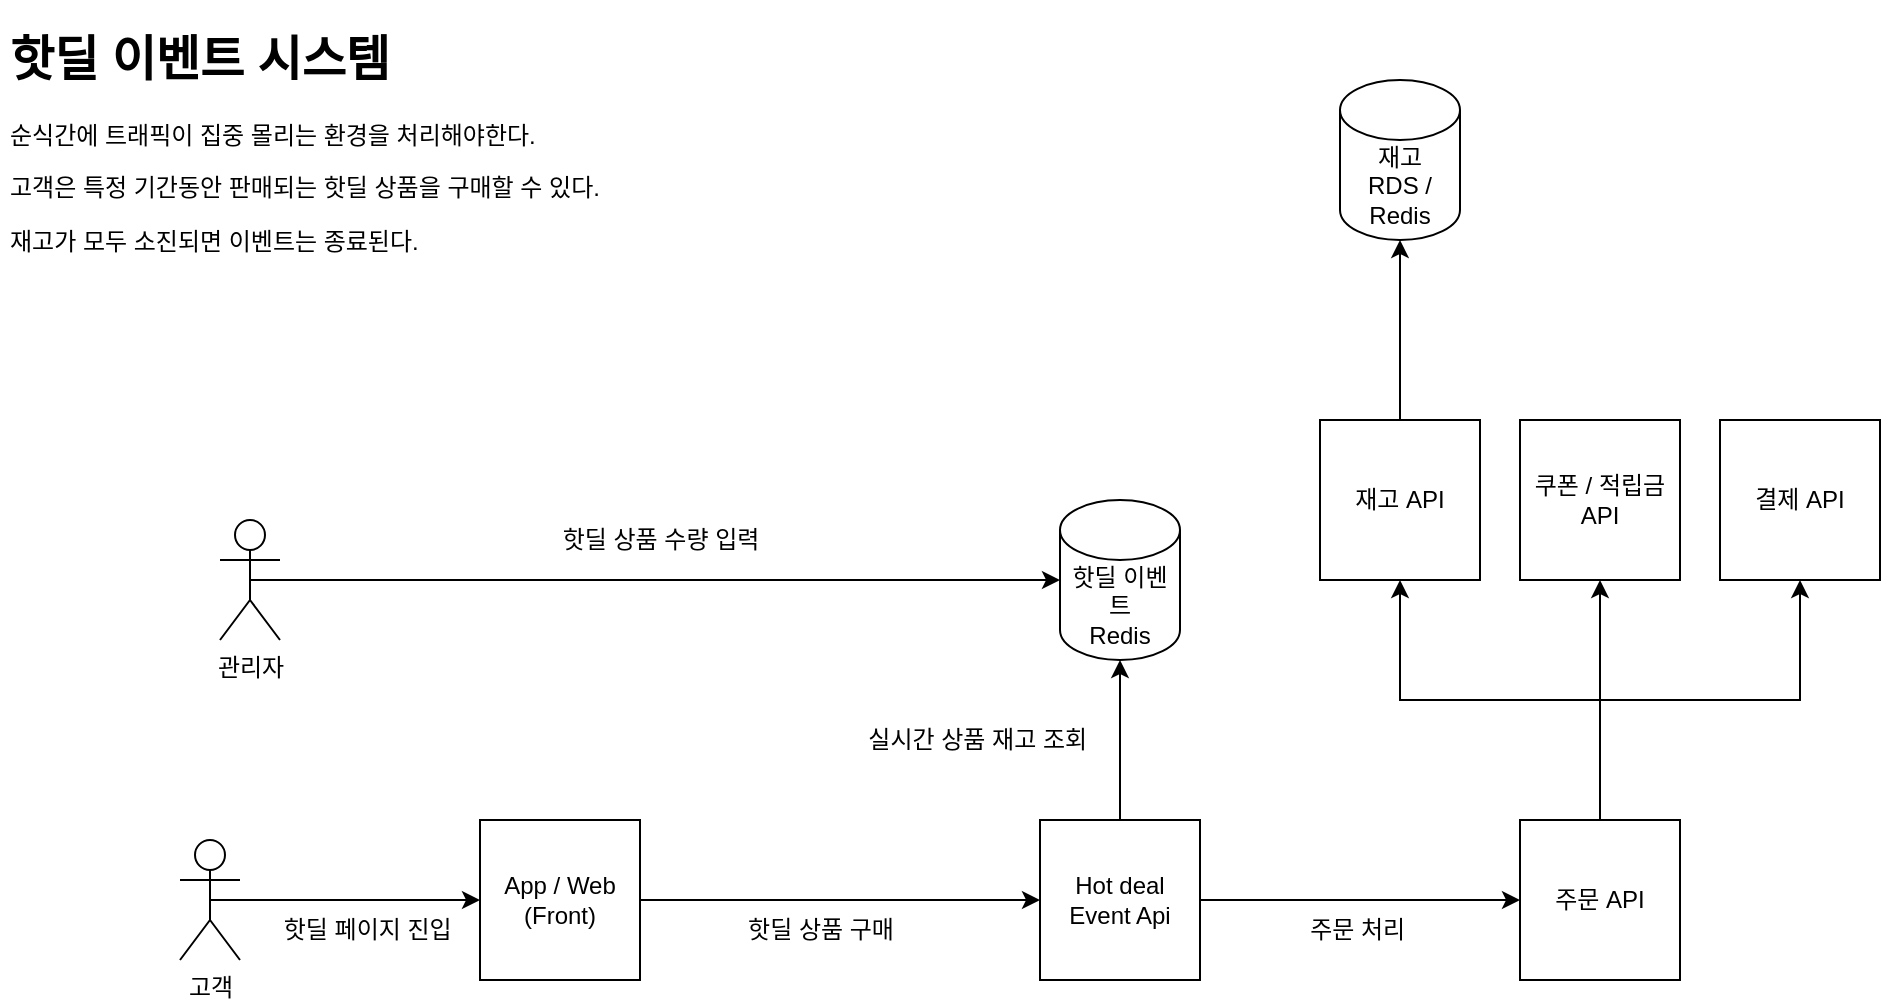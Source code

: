 <mxfile version="21.0.8" type="github">
  <diagram name="페이지-1" id="THUsOuR64LjgHG88BtPO">
    <mxGraphModel dx="1242" dy="703" grid="1" gridSize="10" guides="1" tooltips="1" connect="1" arrows="1" fold="1" page="1" pageScale="1" pageWidth="827" pageHeight="1169" math="0" shadow="0">
      <root>
        <mxCell id="0" />
        <mxCell id="1" parent="0" />
        <mxCell id="NrB0Wtn4uWU9AvgZ2HFs-1" value="&lt;h1&gt;핫딜 이벤트 시스템&lt;/h1&gt;&lt;p&gt;순식간에 트래픽이 집중 몰리는 환경을 처리해야한다.&lt;/p&gt;&lt;p&gt;고객은 특정 기간동안 판매되는 핫딜 상품을 구매할 수 있다.&lt;/p&gt;&lt;p&gt;재고가 모두 소진되면 이벤트는 종료된다.&lt;/p&gt;&lt;p&gt;&lt;br&gt;&lt;/p&gt;" style="text;html=1;strokeColor=none;fillColor=none;spacing=5;spacingTop=-20;whiteSpace=wrap;overflow=hidden;rounded=0;" vertex="1" parent="1">
          <mxGeometry x="120" y="120" width="340" height="150" as="geometry" />
        </mxCell>
        <mxCell id="NrB0Wtn4uWU9AvgZ2HFs-4" style="edgeStyle=orthogonalEdgeStyle;rounded=0;orthogonalLoop=1;jettySize=auto;html=1;exitX=0.5;exitY=0.5;exitDx=0;exitDy=0;exitPerimeter=0;entryX=0;entryY=0.5;entryDx=0;entryDy=0;" edge="1" parent="1" source="NrB0Wtn4uWU9AvgZ2HFs-2" target="NrB0Wtn4uWU9AvgZ2HFs-3">
          <mxGeometry relative="1" as="geometry" />
        </mxCell>
        <mxCell id="NrB0Wtn4uWU9AvgZ2HFs-2" value="고객" style="shape=umlActor;verticalLabelPosition=bottom;verticalAlign=top;html=1;outlineConnect=0;" vertex="1" parent="1">
          <mxGeometry x="210" y="530" width="30" height="60" as="geometry" />
        </mxCell>
        <mxCell id="NrB0Wtn4uWU9AvgZ2HFs-6" style="edgeStyle=orthogonalEdgeStyle;rounded=0;orthogonalLoop=1;jettySize=auto;html=1;exitX=1;exitY=0.5;exitDx=0;exitDy=0;entryX=0;entryY=0.5;entryDx=0;entryDy=0;" edge="1" parent="1" source="NrB0Wtn4uWU9AvgZ2HFs-3" target="NrB0Wtn4uWU9AvgZ2HFs-5">
          <mxGeometry relative="1" as="geometry" />
        </mxCell>
        <mxCell id="NrB0Wtn4uWU9AvgZ2HFs-3" value="App / Web&lt;br&gt;(Front)" style="whiteSpace=wrap;html=1;aspect=fixed;" vertex="1" parent="1">
          <mxGeometry x="360" y="520" width="80" height="80" as="geometry" />
        </mxCell>
        <mxCell id="NrB0Wtn4uWU9AvgZ2HFs-8" style="edgeStyle=orthogonalEdgeStyle;rounded=0;orthogonalLoop=1;jettySize=auto;html=1;exitX=0.5;exitY=0;exitDx=0;exitDy=0;entryX=0.5;entryY=1;entryDx=0;entryDy=0;entryPerimeter=0;" edge="1" parent="1" source="NrB0Wtn4uWU9AvgZ2HFs-5" target="NrB0Wtn4uWU9AvgZ2HFs-7">
          <mxGeometry relative="1" as="geometry" />
        </mxCell>
        <mxCell id="NrB0Wtn4uWU9AvgZ2HFs-14" style="edgeStyle=orthogonalEdgeStyle;rounded=0;orthogonalLoop=1;jettySize=auto;html=1;exitX=1;exitY=0.5;exitDx=0;exitDy=0;entryX=0;entryY=0.5;entryDx=0;entryDy=0;" edge="1" parent="1" source="NrB0Wtn4uWU9AvgZ2HFs-5" target="NrB0Wtn4uWU9AvgZ2HFs-13">
          <mxGeometry relative="1" as="geometry" />
        </mxCell>
        <mxCell id="NrB0Wtn4uWU9AvgZ2HFs-5" value="Hot deal Event Api" style="whiteSpace=wrap;html=1;aspect=fixed;" vertex="1" parent="1">
          <mxGeometry x="640" y="520" width="80" height="80" as="geometry" />
        </mxCell>
        <mxCell id="NrB0Wtn4uWU9AvgZ2HFs-7" value="핫딜 이벤트&lt;br&gt;Redis" style="shape=cylinder3;whiteSpace=wrap;html=1;boundedLbl=1;backgroundOutline=1;size=15;" vertex="1" parent="1">
          <mxGeometry x="650" y="360" width="60" height="80" as="geometry" />
        </mxCell>
        <mxCell id="NrB0Wtn4uWU9AvgZ2HFs-9" value="실시간 상품 재고 조회&amp;nbsp;" style="text;html=1;align=center;verticalAlign=middle;resizable=0;points=[];autosize=1;strokeColor=none;fillColor=none;" vertex="1" parent="1">
          <mxGeometry x="540" y="465" width="140" height="30" as="geometry" />
        </mxCell>
        <mxCell id="NrB0Wtn4uWU9AvgZ2HFs-10" value="핫딜 페이지 진입&amp;nbsp;" style="text;html=1;align=center;verticalAlign=middle;resizable=0;points=[];autosize=1;strokeColor=none;fillColor=none;" vertex="1" parent="1">
          <mxGeometry x="250" y="560" width="110" height="30" as="geometry" />
        </mxCell>
        <mxCell id="NrB0Wtn4uWU9AvgZ2HFs-11" value="핫딜 상품 구매" style="text;html=1;align=center;verticalAlign=middle;resizable=0;points=[];autosize=1;strokeColor=none;fillColor=none;" vertex="1" parent="1">
          <mxGeometry x="480" y="560" width="100" height="30" as="geometry" />
        </mxCell>
        <mxCell id="NrB0Wtn4uWU9AvgZ2HFs-18" style="edgeStyle=orthogonalEdgeStyle;rounded=0;orthogonalLoop=1;jettySize=auto;html=1;exitX=0.5;exitY=0;exitDx=0;exitDy=0;entryX=0.5;entryY=1;entryDx=0;entryDy=0;" edge="1" parent="1" source="NrB0Wtn4uWU9AvgZ2HFs-13" target="NrB0Wtn4uWU9AvgZ2HFs-15">
          <mxGeometry relative="1" as="geometry" />
        </mxCell>
        <mxCell id="NrB0Wtn4uWU9AvgZ2HFs-19" style="edgeStyle=orthogonalEdgeStyle;rounded=0;orthogonalLoop=1;jettySize=auto;html=1;exitX=0.5;exitY=0;exitDx=0;exitDy=0;entryX=0.5;entryY=1;entryDx=0;entryDy=0;" edge="1" parent="1" source="NrB0Wtn4uWU9AvgZ2HFs-13" target="NrB0Wtn4uWU9AvgZ2HFs-16">
          <mxGeometry relative="1" as="geometry" />
        </mxCell>
        <mxCell id="NrB0Wtn4uWU9AvgZ2HFs-20" style="edgeStyle=orthogonalEdgeStyle;rounded=0;orthogonalLoop=1;jettySize=auto;html=1;exitX=0.5;exitY=0;exitDx=0;exitDy=0;entryX=0.5;entryY=1;entryDx=0;entryDy=0;" edge="1" parent="1" source="NrB0Wtn4uWU9AvgZ2HFs-13" target="NrB0Wtn4uWU9AvgZ2HFs-17">
          <mxGeometry relative="1" as="geometry" />
        </mxCell>
        <mxCell id="NrB0Wtn4uWU9AvgZ2HFs-13" value="주문 API" style="whiteSpace=wrap;html=1;aspect=fixed;" vertex="1" parent="1">
          <mxGeometry x="880" y="520" width="80" height="80" as="geometry" />
        </mxCell>
        <mxCell id="NrB0Wtn4uWU9AvgZ2HFs-27" style="edgeStyle=orthogonalEdgeStyle;rounded=0;orthogonalLoop=1;jettySize=auto;html=1;exitX=0.5;exitY=0;exitDx=0;exitDy=0;entryX=0.5;entryY=1;entryDx=0;entryDy=0;entryPerimeter=0;" edge="1" parent="1" source="NrB0Wtn4uWU9AvgZ2HFs-15" target="NrB0Wtn4uWU9AvgZ2HFs-26">
          <mxGeometry relative="1" as="geometry" />
        </mxCell>
        <mxCell id="NrB0Wtn4uWU9AvgZ2HFs-15" value="재고 API" style="whiteSpace=wrap;html=1;aspect=fixed;" vertex="1" parent="1">
          <mxGeometry x="780" y="320" width="80" height="80" as="geometry" />
        </mxCell>
        <mxCell id="NrB0Wtn4uWU9AvgZ2HFs-16" value="쿠폰 / 적립금API" style="whiteSpace=wrap;html=1;aspect=fixed;" vertex="1" parent="1">
          <mxGeometry x="880" y="320" width="80" height="80" as="geometry" />
        </mxCell>
        <mxCell id="NrB0Wtn4uWU9AvgZ2HFs-17" value="결제 API" style="whiteSpace=wrap;html=1;aspect=fixed;" vertex="1" parent="1">
          <mxGeometry x="980" y="320" width="80" height="80" as="geometry" />
        </mxCell>
        <mxCell id="NrB0Wtn4uWU9AvgZ2HFs-23" style="edgeStyle=orthogonalEdgeStyle;rounded=0;orthogonalLoop=1;jettySize=auto;html=1;exitX=0.5;exitY=0.5;exitDx=0;exitDy=0;exitPerimeter=0;entryX=0;entryY=0.5;entryDx=0;entryDy=0;entryPerimeter=0;" edge="1" parent="1" source="NrB0Wtn4uWU9AvgZ2HFs-21" target="NrB0Wtn4uWU9AvgZ2HFs-7">
          <mxGeometry relative="1" as="geometry" />
        </mxCell>
        <mxCell id="NrB0Wtn4uWU9AvgZ2HFs-21" value="관리자" style="shape=umlActor;verticalLabelPosition=bottom;verticalAlign=top;html=1;outlineConnect=0;" vertex="1" parent="1">
          <mxGeometry x="230" y="370" width="30" height="60" as="geometry" />
        </mxCell>
        <mxCell id="NrB0Wtn4uWU9AvgZ2HFs-24" value="핫딜 상품 수량 입력" style="text;html=1;align=center;verticalAlign=middle;resizable=0;points=[];autosize=1;strokeColor=none;fillColor=none;" vertex="1" parent="1">
          <mxGeometry x="390" y="365" width="120" height="30" as="geometry" />
        </mxCell>
        <mxCell id="NrB0Wtn4uWU9AvgZ2HFs-26" value="재고&lt;br&gt;RDS / Redis" style="shape=cylinder3;whiteSpace=wrap;html=1;boundedLbl=1;backgroundOutline=1;size=15;" vertex="1" parent="1">
          <mxGeometry x="790" y="150" width="60" height="80" as="geometry" />
        </mxCell>
        <mxCell id="NrB0Wtn4uWU9AvgZ2HFs-28" value="주문 처리&amp;nbsp;" style="text;html=1;align=center;verticalAlign=middle;resizable=0;points=[];autosize=1;strokeColor=none;fillColor=none;" vertex="1" parent="1">
          <mxGeometry x="765" y="560" width="70" height="30" as="geometry" />
        </mxCell>
      </root>
    </mxGraphModel>
  </diagram>
</mxfile>
